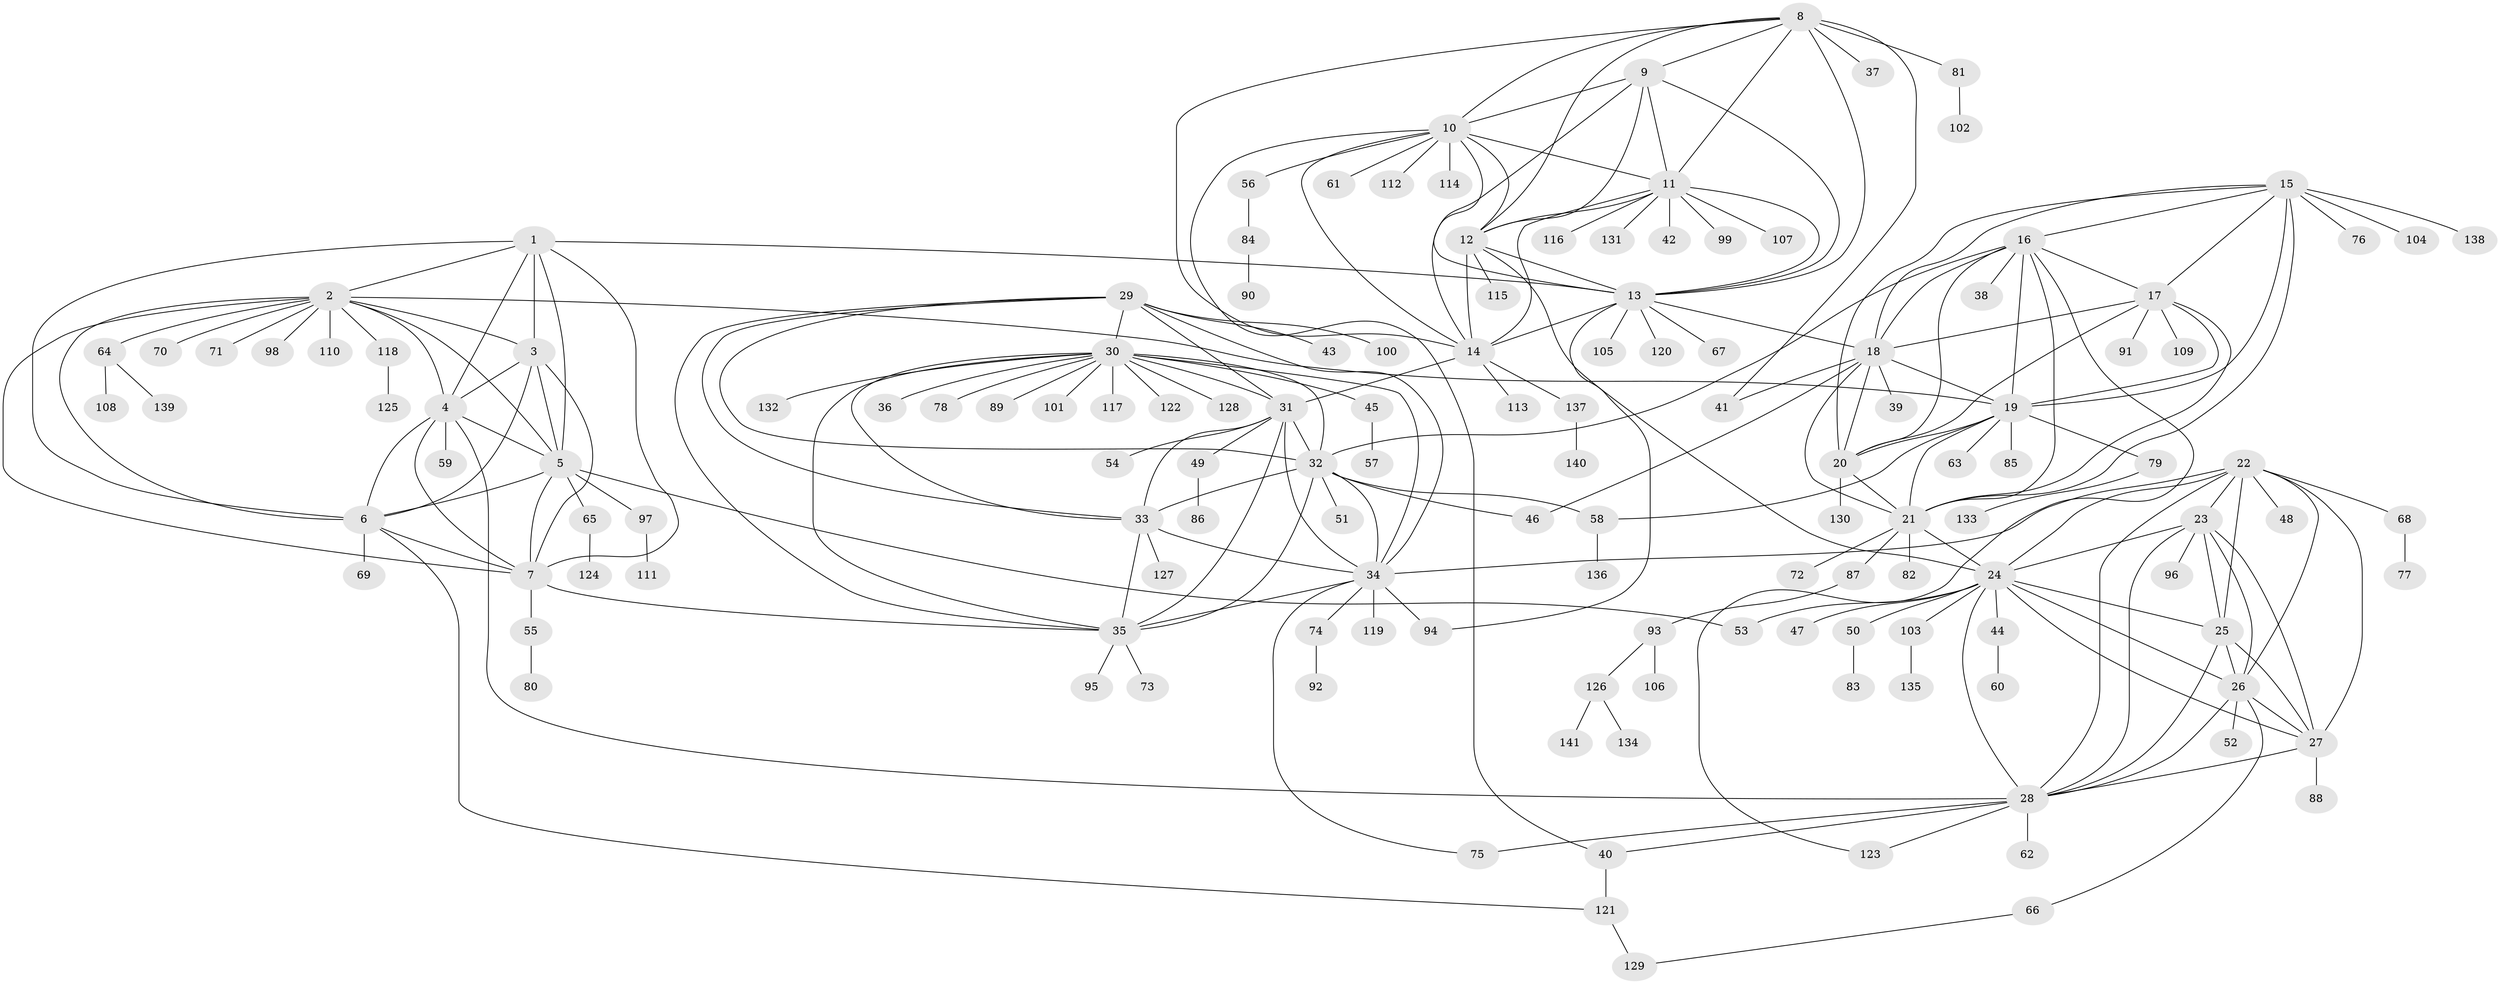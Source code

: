 // coarse degree distribution, {7: 0.07142857142857142, 13: 0.01020408163265306, 6: 0.02040816326530612, 8: 0.04081632653061224, 9: 0.04081632653061224, 5: 0.01020408163265306, 10: 0.01020408163265306, 11: 0.01020408163265306, 17: 0.01020408163265306, 2: 0.12244897959183673, 4: 0.01020408163265306, 14: 0.01020408163265306, 12: 0.01020408163265306, 1: 0.6020408163265306, 3: 0.02040816326530612}
// Generated by graph-tools (version 1.1) at 2025/19/03/04/25 18:19:54]
// undirected, 141 vertices, 231 edges
graph export_dot {
graph [start="1"]
  node [color=gray90,style=filled];
  1;
  2;
  3;
  4;
  5;
  6;
  7;
  8;
  9;
  10;
  11;
  12;
  13;
  14;
  15;
  16;
  17;
  18;
  19;
  20;
  21;
  22;
  23;
  24;
  25;
  26;
  27;
  28;
  29;
  30;
  31;
  32;
  33;
  34;
  35;
  36;
  37;
  38;
  39;
  40;
  41;
  42;
  43;
  44;
  45;
  46;
  47;
  48;
  49;
  50;
  51;
  52;
  53;
  54;
  55;
  56;
  57;
  58;
  59;
  60;
  61;
  62;
  63;
  64;
  65;
  66;
  67;
  68;
  69;
  70;
  71;
  72;
  73;
  74;
  75;
  76;
  77;
  78;
  79;
  80;
  81;
  82;
  83;
  84;
  85;
  86;
  87;
  88;
  89;
  90;
  91;
  92;
  93;
  94;
  95;
  96;
  97;
  98;
  99;
  100;
  101;
  102;
  103;
  104;
  105;
  106;
  107;
  108;
  109;
  110;
  111;
  112;
  113;
  114;
  115;
  116;
  117;
  118;
  119;
  120;
  121;
  122;
  123;
  124;
  125;
  126;
  127;
  128;
  129;
  130;
  131;
  132;
  133;
  134;
  135;
  136;
  137;
  138;
  139;
  140;
  141;
  1 -- 2;
  1 -- 3;
  1 -- 4;
  1 -- 5;
  1 -- 6;
  1 -- 7;
  1 -- 13;
  2 -- 3;
  2 -- 4;
  2 -- 5;
  2 -- 6;
  2 -- 7;
  2 -- 19;
  2 -- 64;
  2 -- 70;
  2 -- 71;
  2 -- 98;
  2 -- 110;
  2 -- 118;
  3 -- 4;
  3 -- 5;
  3 -- 6;
  3 -- 7;
  4 -- 5;
  4 -- 6;
  4 -- 7;
  4 -- 28;
  4 -- 59;
  5 -- 6;
  5 -- 7;
  5 -- 53;
  5 -- 65;
  5 -- 97;
  6 -- 7;
  6 -- 69;
  6 -- 121;
  7 -- 35;
  7 -- 55;
  8 -- 9;
  8 -- 10;
  8 -- 11;
  8 -- 12;
  8 -- 13;
  8 -- 14;
  8 -- 37;
  8 -- 41;
  8 -- 81;
  9 -- 10;
  9 -- 11;
  9 -- 12;
  9 -- 13;
  9 -- 14;
  10 -- 11;
  10 -- 12;
  10 -- 13;
  10 -- 14;
  10 -- 40;
  10 -- 56;
  10 -- 61;
  10 -- 112;
  10 -- 114;
  11 -- 12;
  11 -- 13;
  11 -- 14;
  11 -- 42;
  11 -- 99;
  11 -- 107;
  11 -- 116;
  11 -- 131;
  12 -- 13;
  12 -- 14;
  12 -- 24;
  12 -- 115;
  13 -- 14;
  13 -- 18;
  13 -- 67;
  13 -- 94;
  13 -- 105;
  13 -- 120;
  14 -- 31;
  14 -- 113;
  14 -- 137;
  15 -- 16;
  15 -- 17;
  15 -- 18;
  15 -- 19;
  15 -- 20;
  15 -- 21;
  15 -- 76;
  15 -- 104;
  15 -- 138;
  16 -- 17;
  16 -- 18;
  16 -- 19;
  16 -- 20;
  16 -- 21;
  16 -- 32;
  16 -- 38;
  16 -- 123;
  17 -- 18;
  17 -- 19;
  17 -- 20;
  17 -- 21;
  17 -- 91;
  17 -- 109;
  18 -- 19;
  18 -- 20;
  18 -- 21;
  18 -- 39;
  18 -- 41;
  18 -- 46;
  19 -- 20;
  19 -- 21;
  19 -- 58;
  19 -- 63;
  19 -- 79;
  19 -- 85;
  20 -- 21;
  20 -- 130;
  21 -- 24;
  21 -- 72;
  21 -- 82;
  21 -- 87;
  22 -- 23;
  22 -- 24;
  22 -- 25;
  22 -- 26;
  22 -- 27;
  22 -- 28;
  22 -- 34;
  22 -- 48;
  22 -- 68;
  23 -- 24;
  23 -- 25;
  23 -- 26;
  23 -- 27;
  23 -- 28;
  23 -- 96;
  24 -- 25;
  24 -- 26;
  24 -- 27;
  24 -- 28;
  24 -- 44;
  24 -- 47;
  24 -- 50;
  24 -- 53;
  24 -- 103;
  25 -- 26;
  25 -- 27;
  25 -- 28;
  26 -- 27;
  26 -- 28;
  26 -- 52;
  26 -- 66;
  27 -- 28;
  27 -- 88;
  28 -- 40;
  28 -- 62;
  28 -- 75;
  28 -- 123;
  29 -- 30;
  29 -- 31;
  29 -- 32;
  29 -- 33;
  29 -- 34;
  29 -- 35;
  29 -- 43;
  29 -- 100;
  30 -- 31;
  30 -- 32;
  30 -- 33;
  30 -- 34;
  30 -- 35;
  30 -- 36;
  30 -- 45;
  30 -- 78;
  30 -- 89;
  30 -- 101;
  30 -- 117;
  30 -- 122;
  30 -- 128;
  30 -- 132;
  31 -- 32;
  31 -- 33;
  31 -- 34;
  31 -- 35;
  31 -- 49;
  31 -- 54;
  32 -- 33;
  32 -- 34;
  32 -- 35;
  32 -- 46;
  32 -- 51;
  32 -- 58;
  33 -- 34;
  33 -- 35;
  33 -- 127;
  34 -- 35;
  34 -- 74;
  34 -- 75;
  34 -- 94;
  34 -- 119;
  35 -- 73;
  35 -- 95;
  40 -- 121;
  44 -- 60;
  45 -- 57;
  49 -- 86;
  50 -- 83;
  55 -- 80;
  56 -- 84;
  58 -- 136;
  64 -- 108;
  64 -- 139;
  65 -- 124;
  66 -- 129;
  68 -- 77;
  74 -- 92;
  79 -- 133;
  81 -- 102;
  84 -- 90;
  87 -- 93;
  93 -- 106;
  93 -- 126;
  97 -- 111;
  103 -- 135;
  118 -- 125;
  121 -- 129;
  126 -- 134;
  126 -- 141;
  137 -- 140;
}
